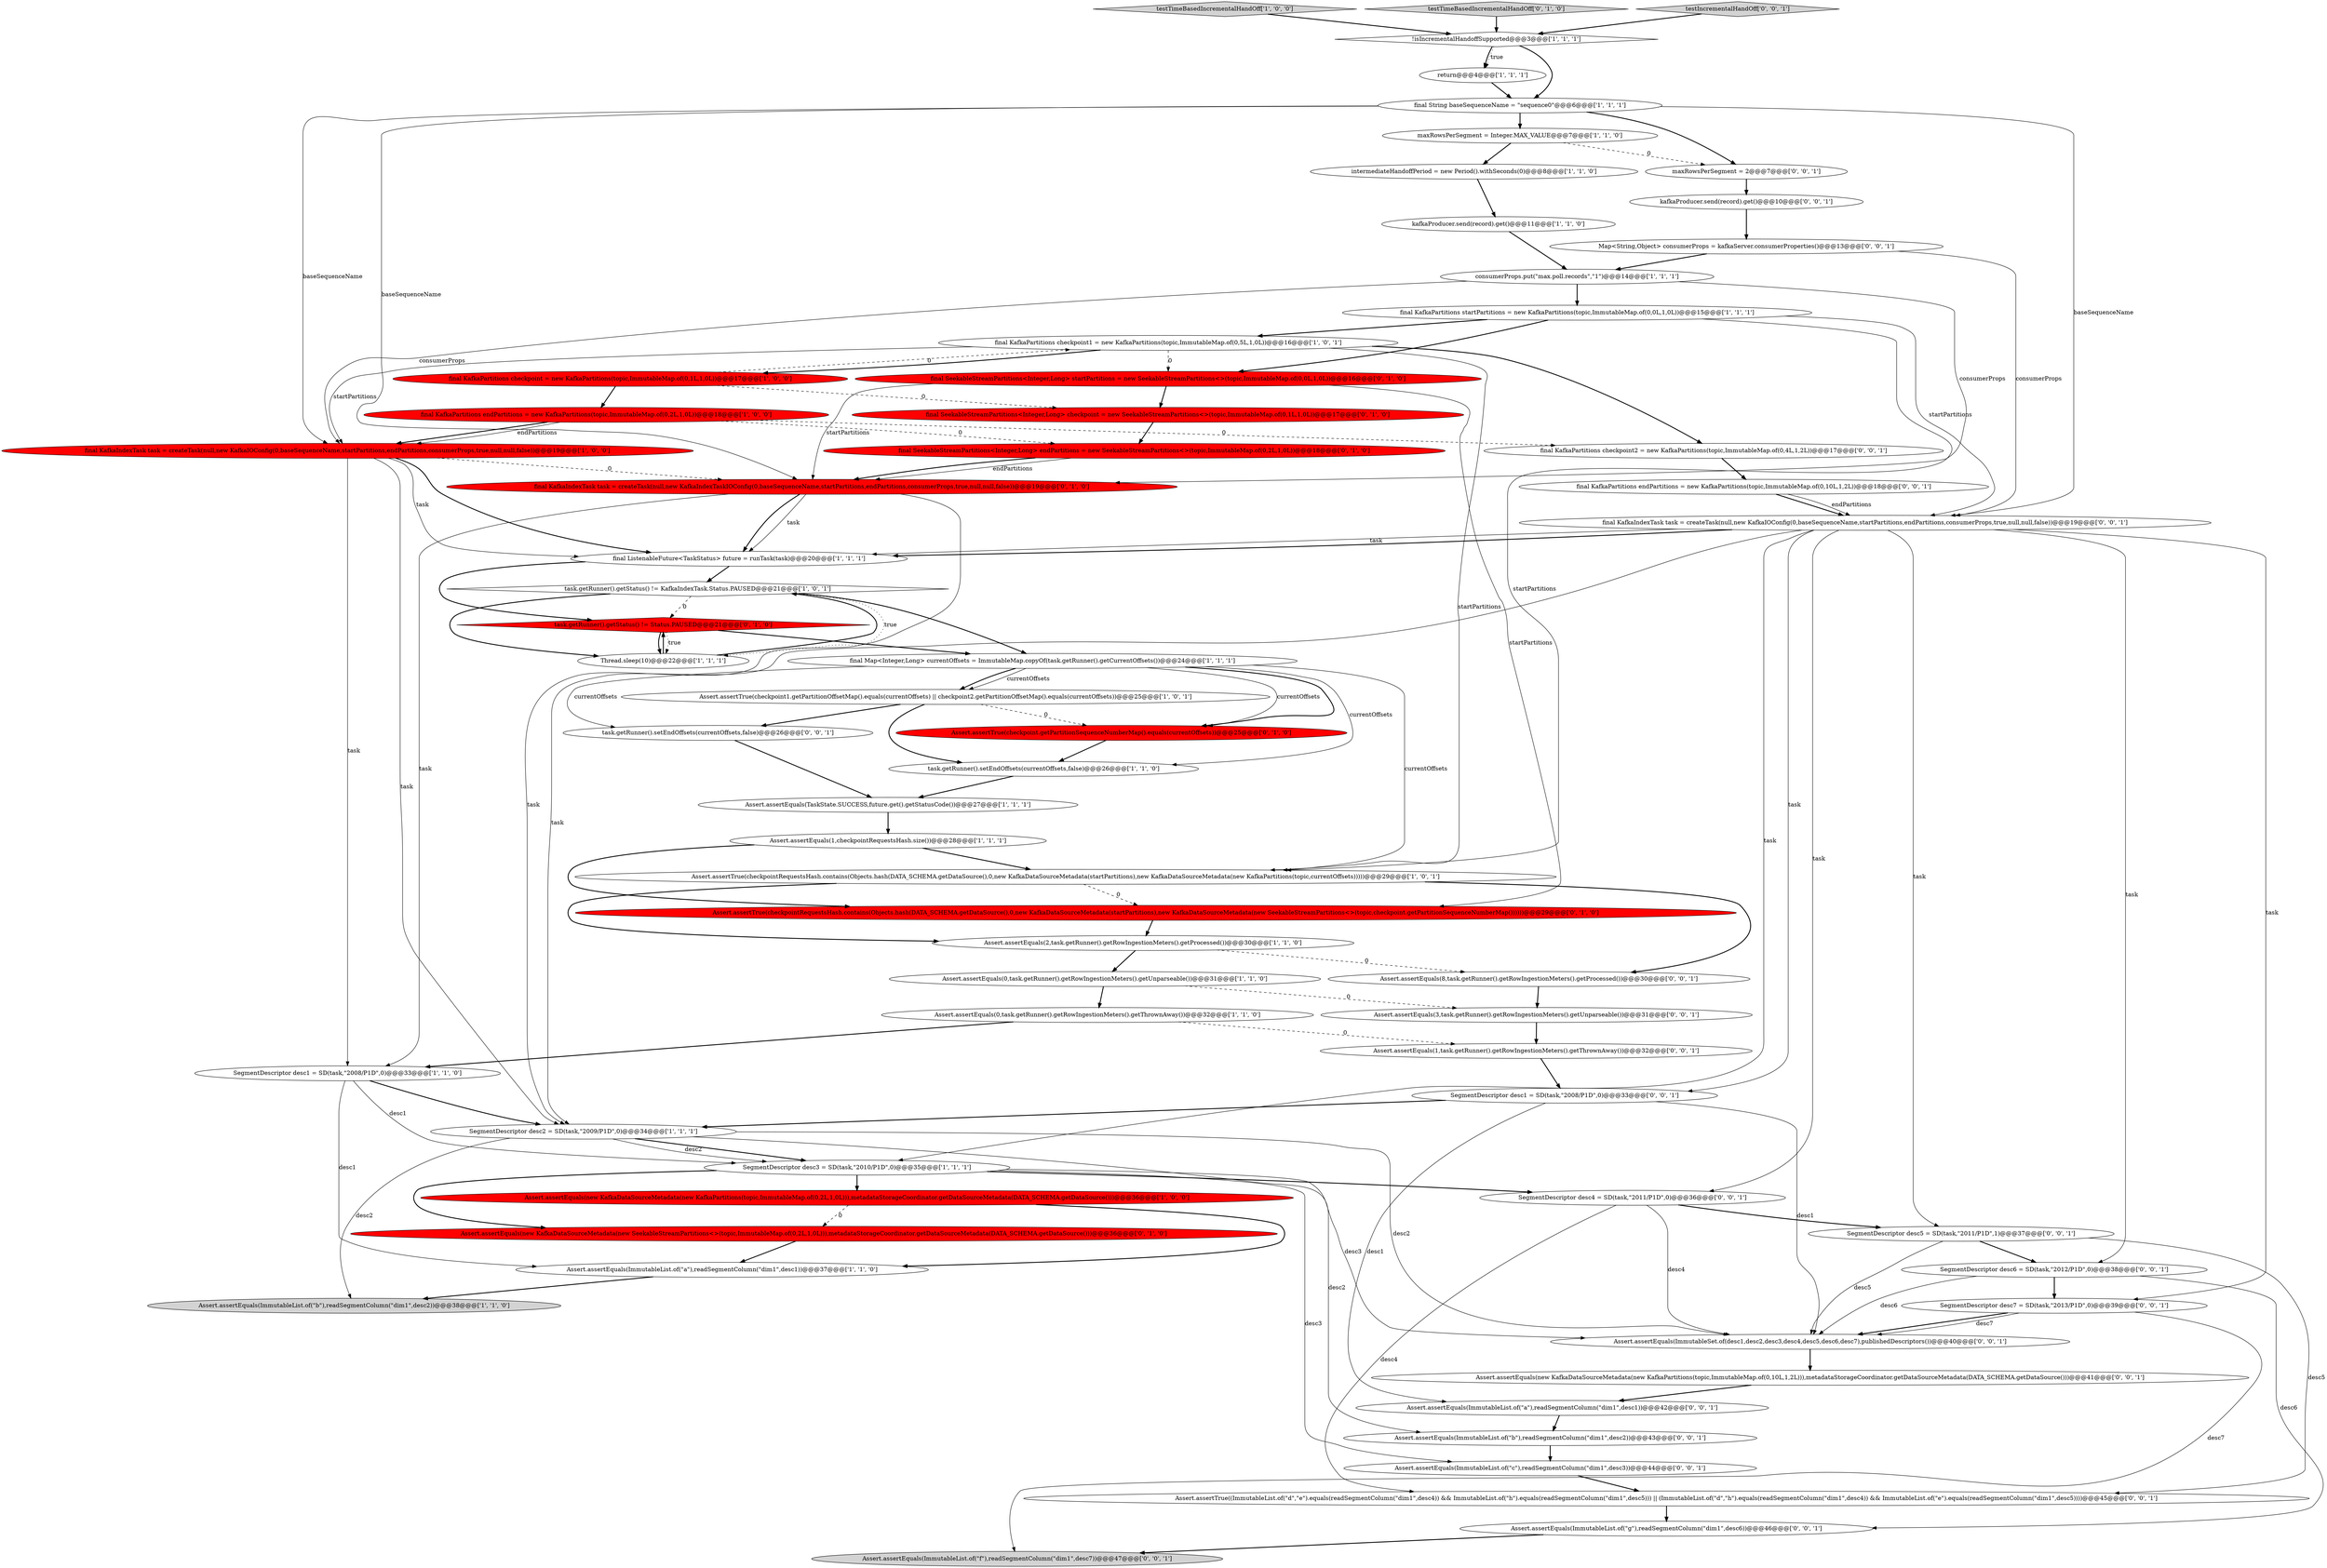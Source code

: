 digraph {
2 [style = filled, label = "return@@@4@@@['1', '1', '1']", fillcolor = white, shape = ellipse image = "AAA0AAABBB1BBB"];
5 [style = filled, label = "task.getRunner().setEndOffsets(currentOffsets,false)@@@26@@@['1', '1', '0']", fillcolor = white, shape = ellipse image = "AAA0AAABBB1BBB"];
60 [style = filled, label = "SegmentDescriptor desc7 = SD(task,\"2013/P1D\",0)@@@39@@@['0', '0', '1']", fillcolor = white, shape = ellipse image = "AAA0AAABBB3BBB"];
63 [style = filled, label = "Assert.assertEquals(ImmutableList.of(\"c\"),readSegmentColumn(\"dim1\",desc3))@@@44@@@['0', '0', '1']", fillcolor = white, shape = ellipse image = "AAA0AAABBB3BBB"];
8 [style = filled, label = "maxRowsPerSegment = Integer.MAX_VALUE@@@7@@@['1', '1', '0']", fillcolor = white, shape = ellipse image = "AAA0AAABBB1BBB"];
15 [style = filled, label = "testTimeBasedIncrementalHandOff['1', '0', '0']", fillcolor = lightgray, shape = diamond image = "AAA0AAABBB1BBB"];
13 [style = filled, label = "Assert.assertTrue(checkpointRequestsHash.contains(Objects.hash(DATA_SCHEMA.getDataSource(),0,new KafkaDataSourceMetadata(startPartitions),new KafkaDataSourceMetadata(new KafkaPartitions(topic,currentOffsets)))))@@@29@@@['1', '0', '1']", fillcolor = white, shape = ellipse image = "AAA0AAABBB1BBB"];
43 [style = filled, label = "Assert.assertTrue((ImmutableList.of(\"d\",\"e\").equals(readSegmentColumn(\"dim1\",desc4)) && ImmutableList.of(\"h\").equals(readSegmentColumn(\"dim1\",desc5))) || (ImmutableList.of(\"d\",\"h\").equals(readSegmentColumn(\"dim1\",desc4)) && ImmutableList.of(\"e\").equals(readSegmentColumn(\"dim1\",desc5))))@@@45@@@['0', '0', '1']", fillcolor = white, shape = ellipse image = "AAA0AAABBB3BBB"];
33 [style = filled, label = "Assert.assertEquals(new KafkaDataSourceMetadata(new SeekableStreamPartitions<>(topic,ImmutableMap.of(0,2L,1,0L))),metadataStorageCoordinator.getDataSourceMetadata(DATA_SCHEMA.getDataSource()))@@@36@@@['0', '1', '0']", fillcolor = red, shape = ellipse image = "AAA1AAABBB2BBB"];
9 [style = filled, label = "Assert.assertEquals(2,task.getRunner().getRowIngestionMeters().getProcessed())@@@30@@@['1', '1', '0']", fillcolor = white, shape = ellipse image = "AAA0AAABBB1BBB"];
23 [style = filled, label = "Assert.assertEquals(1,checkpointRequestsHash.size())@@@28@@@['1', '1', '1']", fillcolor = white, shape = ellipse image = "AAA0AAABBB1BBB"];
16 [style = filled, label = "final Map<Integer,Long> currentOffsets = ImmutableMap.copyOf(task.getRunner().getCurrentOffsets())@@@24@@@['1', '1', '1']", fillcolor = white, shape = ellipse image = "AAA0AAABBB1BBB"];
22 [style = filled, label = "SegmentDescriptor desc2 = SD(task,\"2009/P1D\",0)@@@34@@@['1', '1', '1']", fillcolor = white, shape = ellipse image = "AAA0AAABBB1BBB"];
20 [style = filled, label = "final KafkaPartitions checkpoint = new KafkaPartitions(topic,ImmutableMap.of(0,1L,1,0L))@@@17@@@['1', '0', '0']", fillcolor = red, shape = ellipse image = "AAA1AAABBB1BBB"];
34 [style = filled, label = "final KafkaIndexTask task = createTask(null,new KafkaIndexTaskIOConfig(0,baseSequenceName,startPartitions,endPartitions,consumerProps,true,null,null,false))@@@19@@@['0', '1', '0']", fillcolor = red, shape = ellipse image = "AAA1AAABBB2BBB"];
45 [style = filled, label = "SegmentDescriptor desc6 = SD(task,\"2012/P1D\",0)@@@38@@@['0', '0', '1']", fillcolor = white, shape = ellipse image = "AAA0AAABBB3BBB"];
6 [style = filled, label = "final KafkaPartitions startPartitions = new KafkaPartitions(topic,ImmutableMap.of(0,0L,1,0L))@@@15@@@['1', '1', '1']", fillcolor = white, shape = ellipse image = "AAA0AAABBB1BBB"];
48 [style = filled, label = "task.getRunner().setEndOffsets(currentOffsets,false)@@@26@@@['0', '0', '1']", fillcolor = white, shape = ellipse image = "AAA0AAABBB3BBB"];
18 [style = filled, label = "Assert.assertEquals(new KafkaDataSourceMetadata(new KafkaPartitions(topic,ImmutableMap.of(0,2L,1,0L))),metadataStorageCoordinator.getDataSourceMetadata(DATA_SCHEMA.getDataSource()))@@@36@@@['1', '0', '0']", fillcolor = red, shape = ellipse image = "AAA1AAABBB1BBB"];
1 [style = filled, label = "Assert.assertEquals(ImmutableList.of(\"a\"),readSegmentColumn(\"dim1\",desc1))@@@37@@@['1', '1', '0']", fillcolor = white, shape = ellipse image = "AAA0AAABBB1BBB"];
0 [style = filled, label = "final KafkaPartitions endPartitions = new KafkaPartitions(topic,ImmutableMap.of(0,2L,1,0L))@@@18@@@['1', '0', '0']", fillcolor = red, shape = ellipse image = "AAA1AAABBB1BBB"];
35 [style = filled, label = "Assert.assertTrue(checkpointRequestsHash.contains(Objects.hash(DATA_SCHEMA.getDataSource(),0,new KafkaDataSourceMetadata(startPartitions),new KafkaDataSourceMetadata(new SeekableStreamPartitions<>(topic,checkpoint.getPartitionSequenceNumberMap())))))@@@29@@@['0', '1', '0']", fillcolor = red, shape = ellipse image = "AAA1AAABBB2BBB"];
21 [style = filled, label = "intermediateHandoffPeriod = new Period().withSeconds(0)@@@8@@@['1', '1', '0']", fillcolor = white, shape = ellipse image = "AAA0AAABBB1BBB"];
30 [style = filled, label = "final KafkaIndexTask task = createTask(null,new KafkaIOConfig(0,baseSequenceName,startPartitions,endPartitions,consumerProps,true,null,null,false))@@@19@@@['1', '0', '0']", fillcolor = red, shape = ellipse image = "AAA1AAABBB1BBB"];
31 [style = filled, label = "testTimeBasedIncrementalHandOff['0', '1', '0']", fillcolor = lightgray, shape = diamond image = "AAA0AAABBB2BBB"];
17 [style = filled, label = "Assert.assertEquals(0,task.getRunner().getRowIngestionMeters().getUnparseable())@@@31@@@['1', '1', '0']", fillcolor = white, shape = ellipse image = "AAA0AAABBB1BBB"];
27 [style = filled, label = "kafkaProducer.send(record).get()@@@11@@@['1', '1', '0']", fillcolor = white, shape = ellipse image = "AAA0AAABBB1BBB"];
11 [style = filled, label = "task.getRunner().getStatus() != KafkaIndexTask.Status.PAUSED@@@21@@@['1', '0', '1']", fillcolor = white, shape = diamond image = "AAA0AAABBB1BBB"];
44 [style = filled, label = "final KafkaPartitions endPartitions = new KafkaPartitions(topic,ImmutableMap.of(0,10L,1,2L))@@@18@@@['0', '0', '1']", fillcolor = white, shape = ellipse image = "AAA0AAABBB3BBB"];
58 [style = filled, label = "Assert.assertEquals(3,task.getRunner().getRowIngestionMeters().getUnparseable())@@@31@@@['0', '0', '1']", fillcolor = white, shape = ellipse image = "AAA0AAABBB3BBB"];
24 [style = filled, label = "Assert.assertEquals(0,task.getRunner().getRowIngestionMeters().getThrownAway())@@@32@@@['1', '1', '0']", fillcolor = white, shape = ellipse image = "AAA0AAABBB1BBB"];
19 [style = filled, label = "Assert.assertEquals(ImmutableList.of(\"b\"),readSegmentColumn(\"dim1\",desc2))@@@38@@@['1', '1', '0']", fillcolor = lightgray, shape = ellipse image = "AAA0AAABBB1BBB"];
41 [style = filled, label = "Assert.assertEquals(8,task.getRunner().getRowIngestionMeters().getProcessed())@@@30@@@['0', '0', '1']", fillcolor = white, shape = ellipse image = "AAA0AAABBB3BBB"];
40 [style = filled, label = "Assert.assertEquals(ImmutableList.of(\"b\"),readSegmentColumn(\"dim1\",desc2))@@@43@@@['0', '0', '1']", fillcolor = white, shape = ellipse image = "AAA0AAABBB3BBB"];
57 [style = filled, label = "Assert.assertEquals(ImmutableSet.of(desc1,desc2,desc3,desc4,desc5,desc6,desc7),publishedDescriptors())@@@40@@@['0', '0', '1']", fillcolor = white, shape = ellipse image = "AAA0AAABBB3BBB"];
12 [style = filled, label = "Assert.assertEquals(TaskState.SUCCESS,future.get().getStatusCode())@@@27@@@['1', '1', '1']", fillcolor = white, shape = ellipse image = "AAA0AAABBB1BBB"];
4 [style = filled, label = "final String baseSequenceName = \"sequence0\"@@@6@@@['1', '1', '1']", fillcolor = white, shape = ellipse image = "AAA0AAABBB1BBB"];
25 [style = filled, label = "consumerProps.put(\"max.poll.records\",\"1\")@@@14@@@['1', '1', '1']", fillcolor = white, shape = ellipse image = "AAA0AAABBB1BBB"];
39 [style = filled, label = "final SeekableStreamPartitions<Integer,Long> startPartitions = new SeekableStreamPartitions<>(topic,ImmutableMap.of(0,0L,1,0L))@@@16@@@['0', '1', '0']", fillcolor = red, shape = ellipse image = "AAA1AAABBB2BBB"];
53 [style = filled, label = "maxRowsPerSegment = 2@@@7@@@['0', '0', '1']", fillcolor = white, shape = ellipse image = "AAA0AAABBB3BBB"];
46 [style = filled, label = "final KafkaIndexTask task = createTask(null,new KafkaIOConfig(0,baseSequenceName,startPartitions,endPartitions,consumerProps,true,null,null,false))@@@19@@@['0', '0', '1']", fillcolor = white, shape = ellipse image = "AAA0AAABBB3BBB"];
7 [style = filled, label = "SegmentDescriptor desc3 = SD(task,\"2010/P1D\",0)@@@35@@@['1', '1', '1']", fillcolor = white, shape = ellipse image = "AAA0AAABBB1BBB"];
51 [style = filled, label = "SegmentDescriptor desc4 = SD(task,\"2011/P1D\",0)@@@36@@@['0', '0', '1']", fillcolor = white, shape = ellipse image = "AAA0AAABBB3BBB"];
36 [style = filled, label = "task.getRunner().getStatus() != Status.PAUSED@@@21@@@['0', '1', '0']", fillcolor = red, shape = diamond image = "AAA1AAABBB2BBB"];
28 [style = filled, label = "Assert.assertTrue(checkpoint1.getPartitionOffsetMap().equals(currentOffsets) || checkpoint2.getPartitionOffsetMap().equals(currentOffsets))@@@25@@@['1', '0', '1']", fillcolor = white, shape = ellipse image = "AAA0AAABBB1BBB"];
55 [style = filled, label = "Assert.assertEquals(1,task.getRunner().getRowIngestionMeters().getThrownAway())@@@32@@@['0', '0', '1']", fillcolor = white, shape = ellipse image = "AAA0AAABBB3BBB"];
61 [style = filled, label = "Map<String,Object> consumerProps = kafkaServer.consumerProperties()@@@13@@@['0', '0', '1']", fillcolor = white, shape = ellipse image = "AAA0AAABBB3BBB"];
59 [style = filled, label = "testIncrementalHandOff['0', '0', '1']", fillcolor = lightgray, shape = diamond image = "AAA0AAABBB3BBB"];
42 [style = filled, label = "Assert.assertEquals(ImmutableList.of(\"g\"),readSegmentColumn(\"dim1\",desc6))@@@46@@@['0', '0', '1']", fillcolor = white, shape = ellipse image = "AAA0AAABBB3BBB"];
56 [style = filled, label = "SegmentDescriptor desc1 = SD(task,\"2008/P1D\",0)@@@33@@@['0', '0', '1']", fillcolor = white, shape = ellipse image = "AAA0AAABBB3BBB"];
32 [style = filled, label = "final SeekableStreamPartitions<Integer,Long> checkpoint = new SeekableStreamPartitions<>(topic,ImmutableMap.of(0,1L,1,0L))@@@17@@@['0', '1', '0']", fillcolor = red, shape = ellipse image = "AAA1AAABBB2BBB"];
62 [style = filled, label = "Assert.assertEquals(ImmutableList.of(\"a\"),readSegmentColumn(\"dim1\",desc1))@@@42@@@['0', '0', '1']", fillcolor = white, shape = ellipse image = "AAA0AAABBB3BBB"];
3 [style = filled, label = "final KafkaPartitions checkpoint1 = new KafkaPartitions(topic,ImmutableMap.of(0,5L,1,0L))@@@16@@@['1', '0', '1']", fillcolor = white, shape = ellipse image = "AAA0AAABBB1BBB"];
37 [style = filled, label = "final SeekableStreamPartitions<Integer,Long> endPartitions = new SeekableStreamPartitions<>(topic,ImmutableMap.of(0,2L,1,0L))@@@18@@@['0', '1', '0']", fillcolor = red, shape = ellipse image = "AAA1AAABBB2BBB"];
38 [style = filled, label = "Assert.assertTrue(checkpoint.getPartitionSequenceNumberMap().equals(currentOffsets))@@@25@@@['0', '1', '0']", fillcolor = red, shape = ellipse image = "AAA1AAABBB2BBB"];
26 [style = filled, label = "!isIncrementalHandoffSupported@@@3@@@['1', '1', '1']", fillcolor = white, shape = diamond image = "AAA0AAABBB1BBB"];
52 [style = filled, label = "kafkaProducer.send(record).get()@@@10@@@['0', '0', '1']", fillcolor = white, shape = ellipse image = "AAA0AAABBB3BBB"];
50 [style = filled, label = "Assert.assertEquals(ImmutableList.of(\"f\"),readSegmentColumn(\"dim1\",desc7))@@@47@@@['0', '0', '1']", fillcolor = lightgray, shape = ellipse image = "AAA0AAABBB3BBB"];
54 [style = filled, label = "Assert.assertEquals(new KafkaDataSourceMetadata(new KafkaPartitions(topic,ImmutableMap.of(0,10L,1,2L))),metadataStorageCoordinator.getDataSourceMetadata(DATA_SCHEMA.getDataSource()))@@@41@@@['0', '0', '1']", fillcolor = white, shape = ellipse image = "AAA0AAABBB3BBB"];
49 [style = filled, label = "final KafkaPartitions checkpoint2 = new KafkaPartitions(topic,ImmutableMap.of(0,4L,1,2L))@@@17@@@['0', '0', '1']", fillcolor = white, shape = ellipse image = "AAA0AAABBB3BBB"];
10 [style = filled, label = "final ListenableFuture<TaskStatus> future = runTask(task)@@@20@@@['1', '1', '1']", fillcolor = white, shape = ellipse image = "AAA0AAABBB1BBB"];
47 [style = filled, label = "SegmentDescriptor desc5 = SD(task,\"2011/P1D\",1)@@@37@@@['0', '0', '1']", fillcolor = white, shape = ellipse image = "AAA0AAABBB3BBB"];
29 [style = filled, label = "SegmentDescriptor desc1 = SD(task,\"2008/P1D\",0)@@@33@@@['1', '1', '0']", fillcolor = white, shape = ellipse image = "AAA0AAABBB1BBB"];
14 [style = filled, label = "Thread.sleep(10)@@@22@@@['1', '1', '1']", fillcolor = white, shape = ellipse image = "AAA0AAABBB1BBB"];
6->3 [style = bold, label=""];
0->30 [style = bold, label=""];
46->47 [style = solid, label="task"];
22->40 [style = solid, label="desc2"];
32->37 [style = bold, label=""];
11->14 [style = bold, label=""];
4->53 [style = bold, label=""];
45->42 [style = solid, label="desc6"];
20->0 [style = bold, label=""];
61->46 [style = solid, label="consumerProps"];
43->42 [style = bold, label=""];
39->35 [style = solid, label="startPartitions"];
25->6 [style = bold, label=""];
47->57 [style = solid, label="desc5"];
61->25 [style = bold, label=""];
4->30 [style = solid, label="baseSequenceName"];
30->10 [style = solid, label="task"];
44->46 [style = bold, label=""];
48->12 [style = bold, label=""];
39->34 [style = solid, label="startPartitions"];
30->22 [style = solid, label="task"];
23->13 [style = bold, label=""];
51->47 [style = bold, label=""];
40->63 [style = bold, label=""];
4->8 [style = bold, label=""];
9->41 [style = dashed, label="0"];
20->32 [style = dashed, label="0"];
16->13 [style = solid, label="currentOffsets"];
62->40 [style = bold, label=""];
41->58 [style = bold, label=""];
16->5 [style = solid, label="currentOffsets"];
4->34 [style = solid, label="baseSequenceName"];
0->49 [style = dashed, label="0"];
14->11 [style = bold, label=""];
27->25 [style = bold, label=""];
51->43 [style = solid, label="desc4"];
59->26 [style = bold, label=""];
36->14 [style = dotted, label="true"];
18->33 [style = dashed, label="0"];
10->11 [style = bold, label=""];
57->54 [style = bold, label=""];
11->16 [style = bold, label=""];
63->43 [style = bold, label=""];
28->5 [style = bold, label=""];
25->34 [style = solid, label="consumerProps"];
26->2 [style = dotted, label="true"];
3->39 [style = dashed, label="0"];
53->52 [style = bold, label=""];
11->14 [style = dotted, label="true"];
54->62 [style = bold, label=""];
9->17 [style = bold, label=""];
46->45 [style = solid, label="task"];
24->55 [style = dashed, label="0"];
36->14 [style = bold, label=""];
26->4 [style = bold, label=""];
2->4 [style = bold, label=""];
11->36 [style = dashed, label="0"];
22->7 [style = bold, label=""];
23->35 [style = bold, label=""];
7->33 [style = bold, label=""];
60->57 [style = bold, label=""];
29->7 [style = solid, label="desc1"];
7->51 [style = bold, label=""];
18->1 [style = bold, label=""];
7->57 [style = solid, label="desc3"];
60->50 [style = solid, label="desc7"];
30->10 [style = bold, label=""];
36->16 [style = bold, label=""];
46->22 [style = solid, label="task"];
45->60 [style = bold, label=""];
1->19 [style = bold, label=""];
46->60 [style = solid, label="task"];
6->39 [style = bold, label=""];
37->34 [style = solid, label="endPartitions"];
14->36 [style = bold, label=""];
6->13 [style = solid, label="startPartitions"];
30->29 [style = solid, label="task"];
38->5 [style = bold, label=""];
46->10 [style = solid, label="task"];
13->35 [style = dashed, label="0"];
21->27 [style = bold, label=""];
4->46 [style = solid, label="baseSequenceName"];
52->61 [style = bold, label=""];
35->9 [style = bold, label=""];
49->44 [style = bold, label=""];
3->13 [style = solid, label="startPartitions"];
46->10 [style = bold, label=""];
20->3 [style = dashed, label="0"];
30->34 [style = dashed, label="0"];
22->19 [style = solid, label="desc2"];
56->62 [style = solid, label="desc1"];
46->7 [style = solid, label="task"];
13->41 [style = bold, label=""];
16->38 [style = solid, label="currentOffsets"];
31->26 [style = bold, label=""];
34->10 [style = solid, label="task"];
7->63 [style = solid, label="desc3"];
39->32 [style = bold, label=""];
0->30 [style = solid, label="endPartitions"];
25->30 [style = solid, label="consumerProps"];
7->18 [style = bold, label=""];
22->7 [style = solid, label="desc2"];
47->45 [style = bold, label=""];
13->9 [style = bold, label=""];
45->57 [style = solid, label="desc6"];
44->46 [style = solid, label="endPartitions"];
46->51 [style = solid, label="task"];
28->38 [style = dashed, label="0"];
42->50 [style = bold, label=""];
0->37 [style = dashed, label="0"];
17->58 [style = dashed, label="0"];
6->46 [style = solid, label="startPartitions"];
8->53 [style = dashed, label="0"];
33->1 [style = bold, label=""];
24->29 [style = bold, label=""];
58->55 [style = bold, label=""];
34->10 [style = bold, label=""];
51->57 [style = solid, label="desc4"];
55->56 [style = bold, label=""];
10->36 [style = bold, label=""];
15->26 [style = bold, label=""];
16->48 [style = solid, label="currentOffsets"];
22->57 [style = solid, label="desc2"];
26->2 [style = bold, label=""];
3->20 [style = bold, label=""];
17->24 [style = bold, label=""];
16->28 [style = bold, label=""];
5->12 [style = bold, label=""];
37->34 [style = bold, label=""];
56->57 [style = solid, label="desc1"];
47->43 [style = solid, label="desc5"];
56->22 [style = bold, label=""];
8->21 [style = bold, label=""];
28->48 [style = bold, label=""];
46->56 [style = solid, label="task"];
3->30 [style = solid, label="startPartitions"];
34->22 [style = solid, label="task"];
12->23 [style = bold, label=""];
34->29 [style = solid, label="task"];
3->49 [style = bold, label=""];
29->22 [style = bold, label=""];
29->1 [style = solid, label="desc1"];
16->38 [style = bold, label=""];
16->28 [style = solid, label="currentOffsets"];
60->57 [style = solid, label="desc7"];
}
